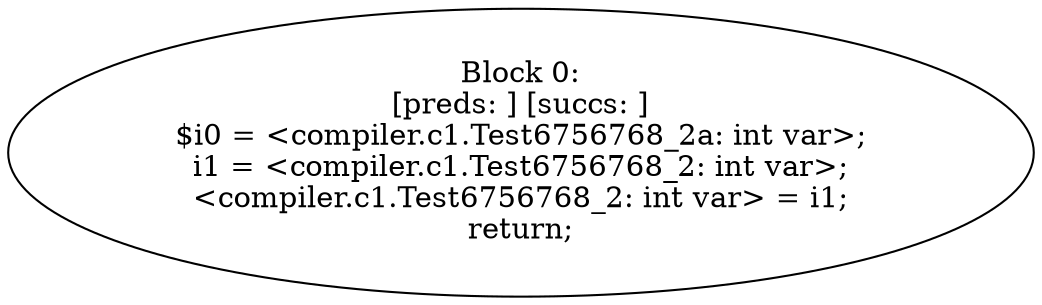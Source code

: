 digraph "unitGraph" {
    "Block 0:
[preds: ] [succs: ]
$i0 = <compiler.c1.Test6756768_2a: int var>;
i1 = <compiler.c1.Test6756768_2: int var>;
<compiler.c1.Test6756768_2: int var> = i1;
return;
"
}
